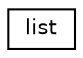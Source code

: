 digraph "Graphical Class Hierarchy"
{
 // LATEX_PDF_SIZE
  edge [fontname="Helvetica",fontsize="10",labelfontname="Helvetica",labelfontsize="10"];
  node [fontname="Helvetica",fontsize="10",shape=record];
  rankdir="LR";
  Node0 [label="list",height=0.2,width=0.4,color="black", fillcolor="white", style="filled",URL="$structlist.html",tooltip="the list structure"];
}
